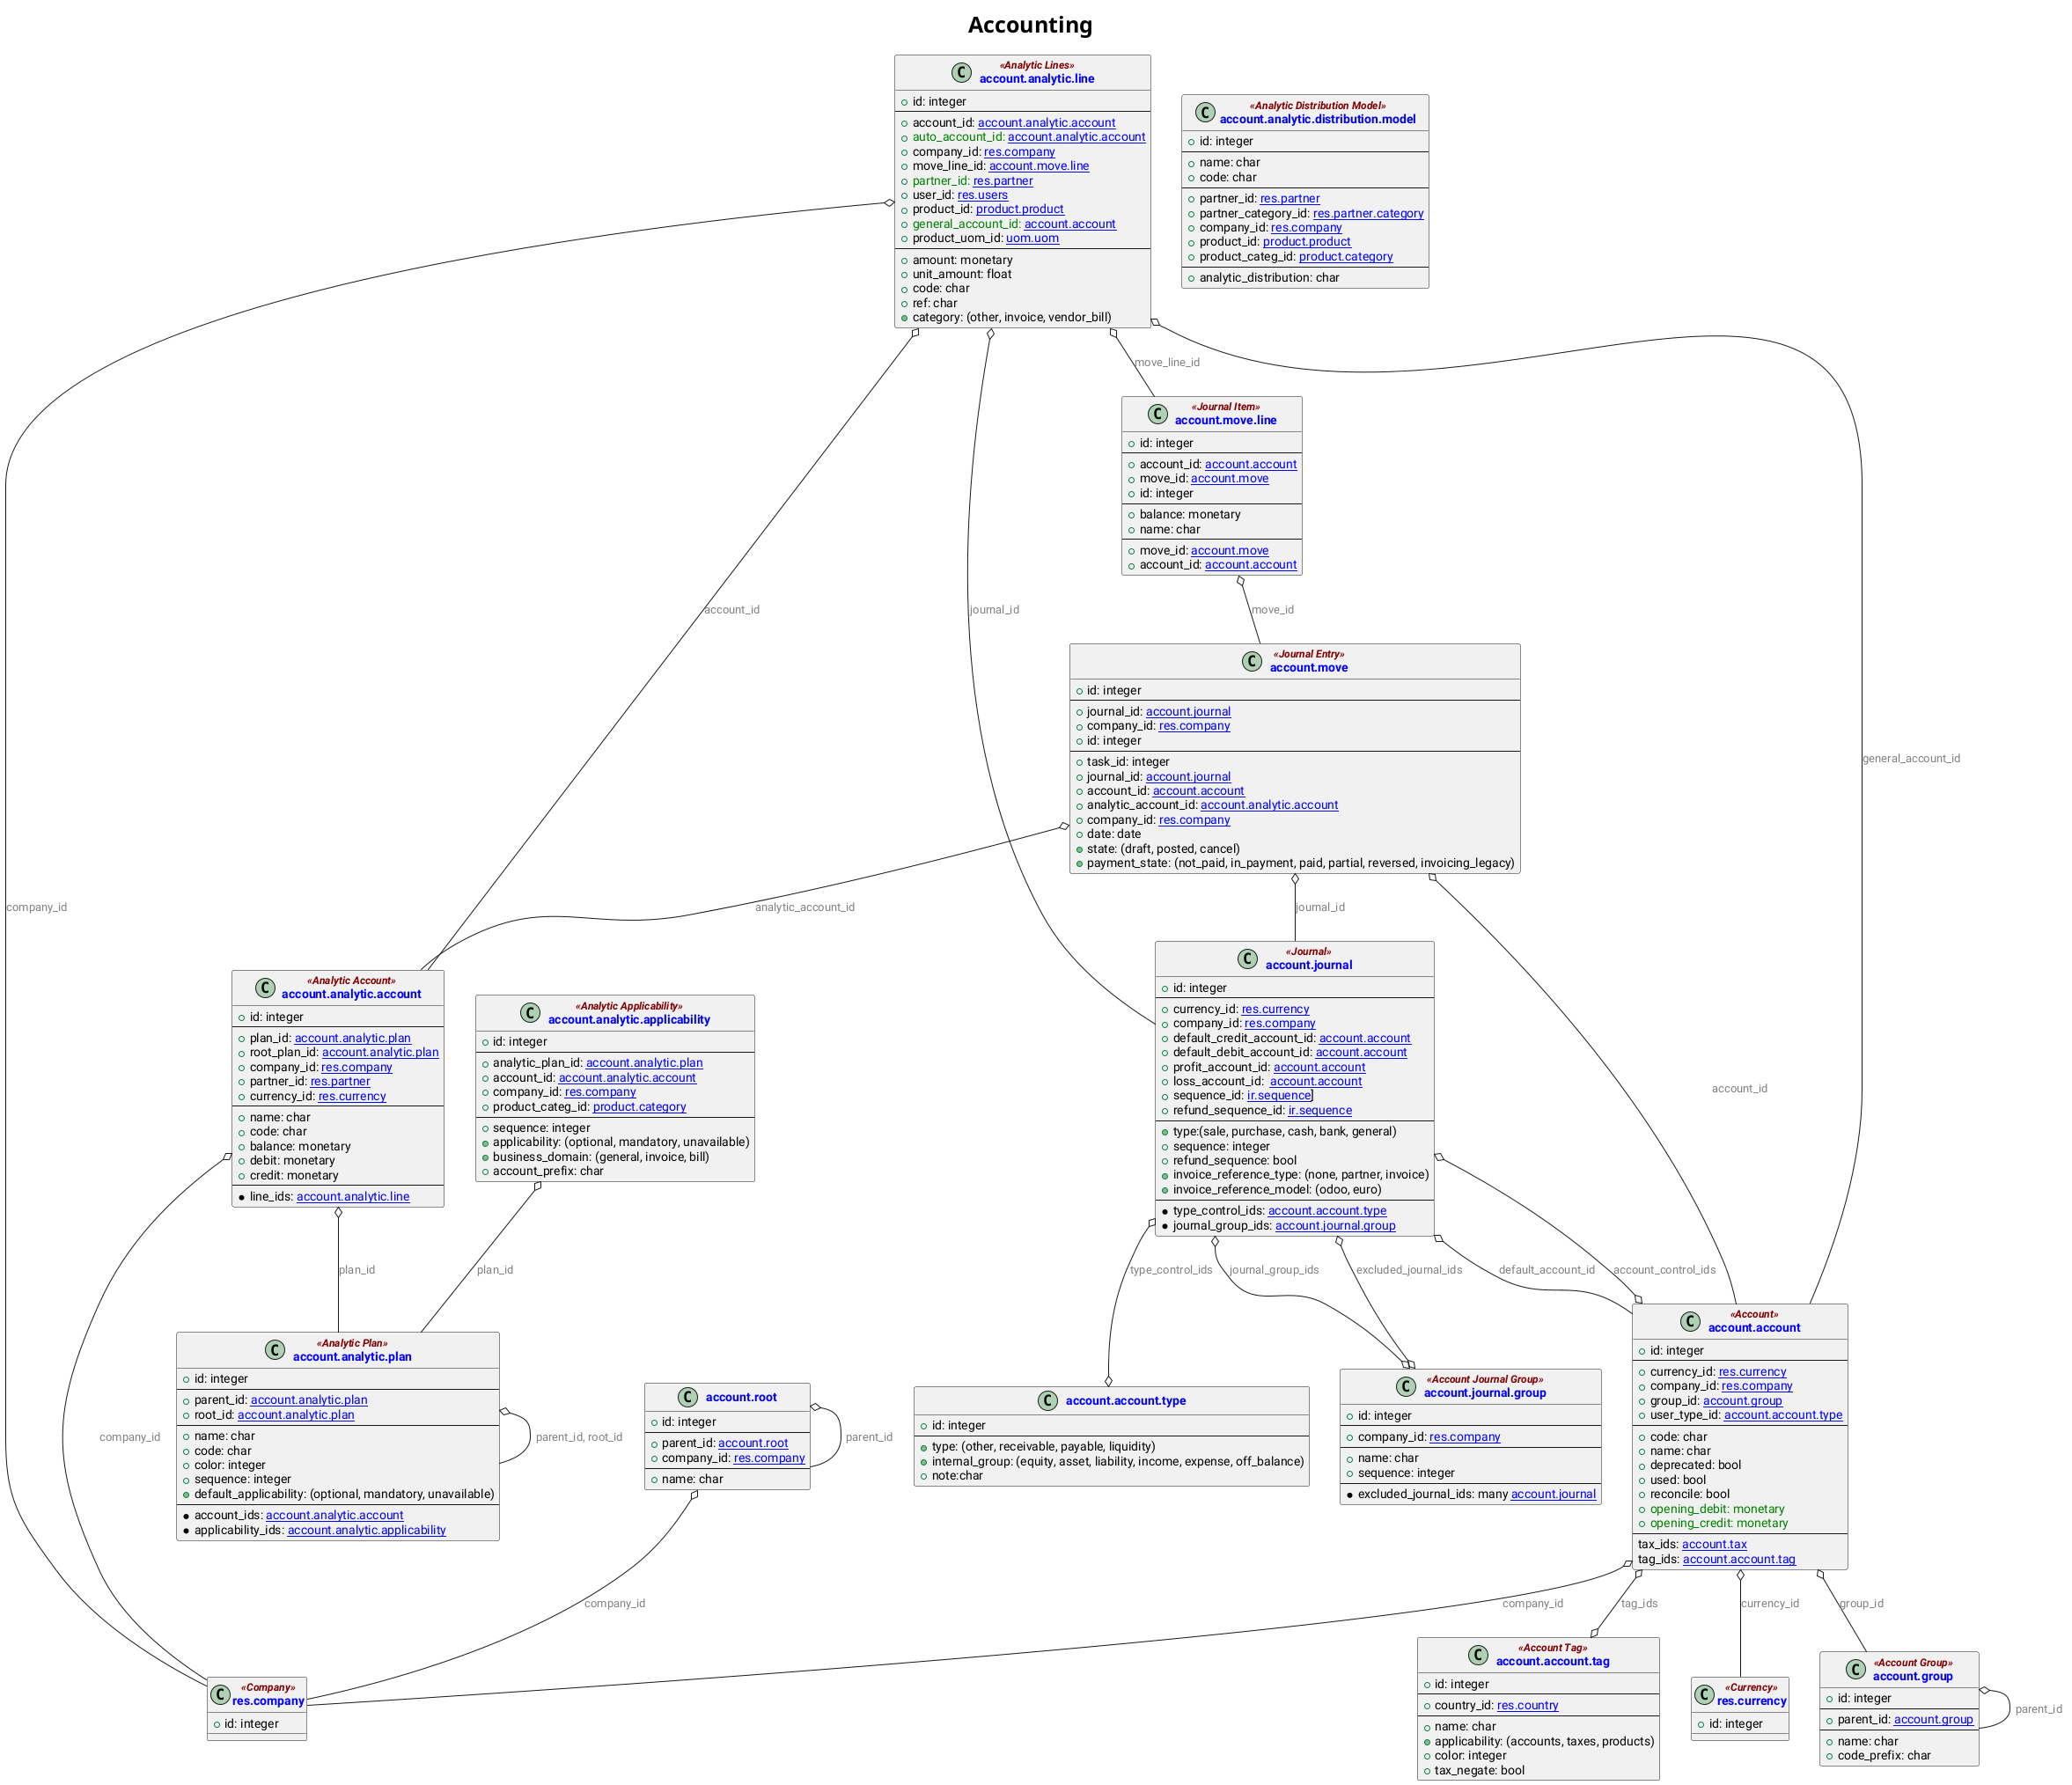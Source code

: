 @startuml
set separator none
'hide members

!define custom(value) <color:red>value</color>
!define computed(value) <color:green>value</color>
!define related(value) <color:purple>value</color>
!define descr(value) <color:gray><i>value</i></color>

' DIAGRAM DISPLAY OPTIONS
skinparam defaultFontName "Roboto"
skinparam TitleFontName "Roboto"
skinparam TitleFontSize 25
skinparam ArrowFontName "Roboto"
skinparam ArrowFontColor Gray
'skinparam SameClassWidth True
skinparam ClassStereotypeFontColor Maroon
skinparam ClassStereotypeFontStyle Bold, Italic
skinparam ClassFontColor Blue
skinparam ClassFontStyle Bold

skinparam TitleFontName "Arial"
skinparam TitleFontSize 25

title Accounting

class account.analytic.account <<Analytic Account>>{
    +id: integer
    --
    +plan_id: [[account.analytic.plan]]
    +root_plan_id: [[account.analytic.plan]]
    +company_id: [[res.company]]
    +partner_id: [[res.partner]]
    +currency_id: [[res.currency]]
    --
    +name: char
    +code: char
    +balance: monetary
    +debit: monetary
    +credit: monetary
    --
    *line_ids: [[account.analytic.line]]
}

class account.analytic.line <<Analytic Lines>>{
    +id: integer
    --
    +account_id: [[account.analytic.account]]
    +computed(auto_account_id: [[account.analytic.account]])
    +company_id: [[res.company]]
    +move_line_id: [[account.move.line]]
    +computed(partner_id: [[res.partner]])
    +user_id: [[res.users]]
    +product_id: [[product.product]]
    +computed(general_account_id: [[account.account]])
    +product_uom_id: [[uom.uom]]
    --
    +amount: monetary
    +unit_amount: float
    +code: char
    +ref: char
    +category: (other, invoice, vendor_bill)
}

class account.analytic.plan <<Analytic Plan>>{
    +id: integer
    --
    +parent_id: [[account.analytic.plan]]
    +root_id: [[account.analytic.plan]]
    --
    +name: char
    +code: char
    +color: integer
    +sequence: integer
    +default_applicability: (optional, mandatory, unavailable)
    --
    *account_ids: [[account.analytic.account]]
    *applicability_ids: [[account.analytic.applicability]]
}

class account.analytic.applicability <<Analytic Applicability>>{
    +id: integer
    --
    +analytic_plan_id: [[account.analytic.plan]]
    +account_id: [[account.analytic.account]]
    +company_id: [[res.company]]
    +product_categ_id: [[product.category]]
    --
    +sequence: integer
    +applicability: (optional, mandatory, unavailable)
    +business_domain: (general, invoice, bill)
    +account_prefix: char
}

class account.analytic.distribution.model <<Analytic Distribution Model>>{
    +id: integer
    --
    +name: char
    +code: char
    --
    +partner_id: [[res.partner]]
    +partner_category_id: [[res.partner.category]]
    +company_id: [[res.company]]
    +product_id: [[product.product]]
    +product_categ_id: [[product.category]]
    --
    +analytic_distribution: char
}

class account.move <<Move>>{
    +id: integer
    --
    +journal_id: [[account.journal]]
    +company_id: [[res.company]]
}

class account.move.line <<Move Line>>{
    +id: integer
    --
    +account_id: [[account.account]]
    +move_id: [[account.move]]
}

class account.journal <<Journal>>{
    +id: integer
    --
    +currency_id: [[res.currency]]
    +company_id: [[res.company]]
    +default_credit_account_id: [[account.account]]
    +default_debit_account_id: [[account.account]]
    +profit_account_id: [[account.account]]
    +loss_account_id:  [[account.account]]
    +sequence_id: [[ir.sequence]]]
    +refund_sequence_id: [[ir.sequence]]
    --
    +type:(sale, purchase, cash, bank, general)
    +sequence: integer
    +refund_sequence: bool
    +invoice_reference_type: (none, partner, invoice)
    +invoice_reference_model: (odoo, euro)
    --
    *type_control_ids: [[account.account.type]]
    *journal_group_ids: [[account.journal.group]]
}

class account.journal.group <<Account Journal Group>>{
   +id: integer
   --
   +company_id: [[res.company]]
   --
   +name: char
   +sequence: integer
   --
   *excluded_journal_ids: many [[account.journal]]
}

class account.account.type {
    +id: integer
    --
    +type: (other, receivable, payable, liquidity)
    +internal_group: (equity, asset, liability, income, expense, off_balance)
    +note:char
}

class account.account <<Account>>{
    +id: integer
    --
    +currency_id: [[res.currency]]
    +company_id: [[res.company]]
    +group_id: [[account.group]]
    +user_type_id: [[account.account.type]]
    --
    +code: char
    +name: char
    +deprecated: bool
    +used: bool
    +reconcile: bool
    +computed(opening_debit: monetary)
    +computed(opening_credit: monetary)
    --
    tax_ids: [[account.tax]]
    tag_ids: [[account.account.tag]]
}

class account.group <<Account Group>>{
    +id: integer
    --
    +parent_id: [[account.group]]
    --
    +name: char
    +code_prefix: char
}

class account.root {
    +id: integer
    --
    +parent_id: [[account.root]]
    +company_id: [[res.company]]
    --
    +name: char
}

class account.account.tag <<Account Tag>>{
    +id: integer
    --
    +country_id: [[res.country]]
    --
    +name: char
    +applicability: (accounts, taxes, products)
    +color: integer
    +tax_negate: bool
}

class account.move.line <<Journal Item>>{
    +id: integer
    --
    +balance: monetary
    +name: char
    --
    +move_id: [[account.move]]
    +account_id: [[account.account]]
}

class account.move <<Journal Entry>>{
    +id: integer
    --
    +task_id: integer
    +journal_id: [[account.journal]]
    +account_id: [[account.account]]
    +analytic_account_id: [[account.analytic.account]]
    +company_id: [[res.company]]
    +date: date
    +state: (draft, posted, cancel)
    +payment_state: (not_paid, in_payment, paid, partial, reversed, invoicing_legacy)
}

class res.company <<Company>>{
    +id: integer
}

class res.currency <<Currency>>{
    +id: integer
}

account.account o-- account.group: group_id
account.account o-- res.currency: currency_id
account.account o-- res.company: company_id
account.account o--o account.account.tag: tag_ids

account.group o-- account.group: parent_id

account.root o-- account.root: parent_id
account.root o-- res.company: company_id

account.analytic.account o-- account.analytic.plan: plan_id
account.analytic.account o-- res.company: company_id

account.analytic.line o-- account.analytic.account: account_id
account.analytic.line o-- res.company: company_id
account.analytic.line o-- account.move.line: move_line_id
account.analytic.line o-- account.journal: journal_id
account.analytic.line o-- account.account: general_account_id

account.analytic.plan o-- account.analytic.plan: parent_id, root_id

account.analytic.applicability o-- account.analytic.plan: plan_id

account.journal o-- account.account: default_account_id
account.journal o--o account.account.type: type_control_ids
account.journal o--o account.account: account_control_ids
account.journal o--o account.journal.group: journal_group_ids


account.journal.group o--o account.journal: excluded_journal_ids

account.move o-- account.journal: journal_id
account.move o-- account.account: account_id
account.move o-- account.analytic.account:analytic_account_id

account.move.line o-- account.move: move_id

@enduml